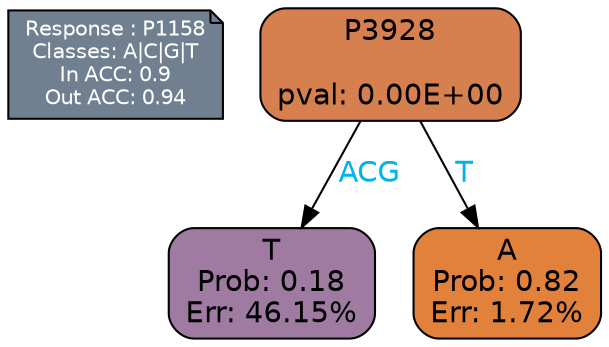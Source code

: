 digraph Tree {
node [shape=box, style="filled, rounded", color="black", fontname=helvetica] ;
graph [ranksep=equally, splines=polylines, bgcolor=transparent, dpi=600] ;
edge [fontname=helvetica] ;
LEGEND [label="Response : P1158
Classes: A|C|G|T
In ACC: 0.9
Out ACC: 0.94
",shape=note,align=left,style=filled,fillcolor="slategray",fontcolor="white",fontsize=10];1 [label="P3928

pval: 0.00E+00", fillcolor="#d5804e"] ;
2 [label="T
Prob: 0.18
Err: 46.15%", fillcolor="#9f7ba2"] ;
3 [label="A
Prob: 0.82
Err: 1.72%", fillcolor="#e2813b"] ;
1 -> 2 [label="ACG",fontcolor=deepskyblue2] ;
1 -> 3 [label="T",fontcolor=deepskyblue2] ;
{rank = same; 2;3;}{rank = same; LEGEND;1;}}
